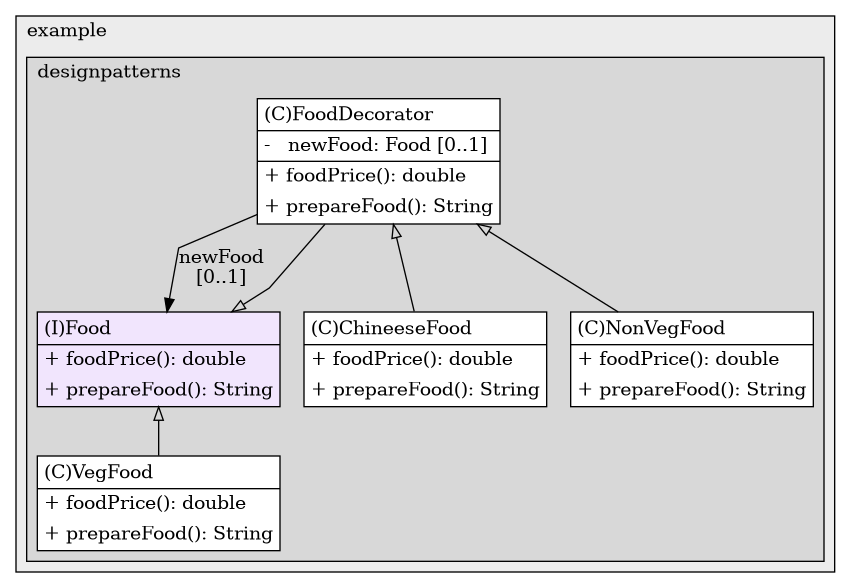 @startuml

/' diagram meta data start
config=StructureConfiguration;
{
  "projectClassification": {
    "searchMode": "OpenProject", // OpenProject, AllProjects
    "includedProjects": "",
    "pathEndKeywords": "*.impl",
    "isClientPath": "",
    "isClientName": "",
    "isTestPath": "",
    "isTestName": "",
    "isMappingPath": "",
    "isMappingName": "",
    "isDataAccessPath": "",
    "isDataAccessName": "",
    "isDataStructurePath": "",
    "isDataStructureName": "",
    "isInterfaceStructuresPath": "",
    "isInterfaceStructuresName": "",
    "isEntryPointPath": "",
    "isEntryPointName": "",
    "treatFinalFieldsAsMandatory": false
  },
  "graphRestriction": {
    "classPackageExcludeFilter": "",
    "classPackageIncludeFilter": "",
    "classNameExcludeFilter": "",
    "classNameIncludeFilter": "",
    "methodNameExcludeFilter": "",
    "methodNameIncludeFilter": "",
    "removeByInheritance": "", // inheritance/annotation based filtering is done in a second step
    "removeByAnnotation": "",
    "removeByClassPackage": "", // cleanup the graph after inheritance/annotation based filtering is done
    "removeByClassName": "",
    "cutMappings": false,
    "cutEnum": true,
    "cutTests": true,
    "cutClient": true,
    "cutDataAccess": false,
    "cutInterfaceStructures": false,
    "cutDataStructures": false,
    "cutGetterAndSetter": true,
    "cutConstructors": true
  },
  "graphTraversal": {
    "forwardDepth": 6,
    "backwardDepth": 6,
    "classPackageExcludeFilter": "",
    "classPackageIncludeFilter": "",
    "classNameExcludeFilter": "",
    "classNameIncludeFilter": "",
    "methodNameExcludeFilter": "",
    "methodNameIncludeFilter": "",
    "hideMappings": false,
    "hideDataStructures": false,
    "hidePrivateMethods": true,
    "hideInterfaceCalls": true, // indirection: implementation -> interface (is hidden) -> implementation
    "onlyShowApplicationEntryPoints": false, // root node is included
    "useMethodCallsForStructureDiagram": "ForwardOnly" // ForwardOnly, BothDirections, No
  },
  "details": {
    "aggregation": "GroupByClass", // ByClass, GroupByClass, None
    "showClassGenericTypes": true,
    "showMethods": true,
    "showMethodParameterNames": true,
    "showMethodParameterTypes": true,
    "showMethodReturnType": true,
    "showPackageLevels": 2,
    "showDetailedClassStructure": true
  },
  "rootClass": "org.example.designpatterns.structural.decorator.Food",
  "extensionCallbackMethod": "" // qualified.class.name#methodName - signature: public static String method(String)
}
diagram meta data end '/



digraph g {
    rankdir="TB"
    splines=polyline
    

'nodes 
subgraph cluster_1322970774 { 
   	label=example
	labeljust=l
	fillcolor="#ececec"
	style=filled
   
   subgraph cluster_1611567195 { 
   	label=designpatterns
	labeljust=l
	fillcolor="#d8d8d8"
	style=filled
   
   ChineeseFood249132279[
	label=<<TABLE BORDER="1" CELLBORDER="0" CELLPADDING="4" CELLSPACING="0">
<TR><TD ALIGN="LEFT" >(C)ChineeseFood</TD></TR>
<HR/>
<TR><TD ALIGN="LEFT" >+ foodPrice(): double</TD></TR>
<TR><TD ALIGN="LEFT" >+ prepareFood(): String</TD></TR>
</TABLE>>
	style=filled
	margin=0
	shape=plaintext
	fillcolor="#FFFFFF"
];

Food249132279[
	label=<<TABLE BORDER="1" CELLBORDER="0" CELLPADDING="4" CELLSPACING="0">
<TR><TD ALIGN="LEFT" >(I)Food</TD></TR>
<HR/>
<TR><TD ALIGN="LEFT" >+ foodPrice(): double</TD></TR>
<TR><TD ALIGN="LEFT" >+ prepareFood(): String</TD></TR>
</TABLE>>
	style=filled
	margin=0
	shape=plaintext
	fillcolor="#F1E5FD"
];

FoodDecorator249132279[
	label=<<TABLE BORDER="1" CELLBORDER="0" CELLPADDING="4" CELLSPACING="0">
<TR><TD ALIGN="LEFT" >(C)FoodDecorator</TD></TR>
<HR/>
<TR><TD ALIGN="LEFT" >-   newFood: Food [0..1]</TD></TR>
<HR/>
<TR><TD ALIGN="LEFT" >+ foodPrice(): double</TD></TR>
<TR><TD ALIGN="LEFT" >+ prepareFood(): String</TD></TR>
</TABLE>>
	style=filled
	margin=0
	shape=plaintext
	fillcolor="#FFFFFF"
];

NonVegFood249132279[
	label=<<TABLE BORDER="1" CELLBORDER="0" CELLPADDING="4" CELLSPACING="0">
<TR><TD ALIGN="LEFT" >(C)NonVegFood</TD></TR>
<HR/>
<TR><TD ALIGN="LEFT" >+ foodPrice(): double</TD></TR>
<TR><TD ALIGN="LEFT" >+ prepareFood(): String</TD></TR>
</TABLE>>
	style=filled
	margin=0
	shape=plaintext
	fillcolor="#FFFFFF"
];

VegFood249132279[
	label=<<TABLE BORDER="1" CELLBORDER="0" CELLPADDING="4" CELLSPACING="0">
<TR><TD ALIGN="LEFT" >(C)VegFood</TD></TR>
<HR/>
<TR><TD ALIGN="LEFT" >+ foodPrice(): double</TD></TR>
<TR><TD ALIGN="LEFT" >+ prepareFood(): String</TD></TR>
</TABLE>>
	style=filled
	margin=0
	shape=plaintext
	fillcolor="#FFFFFF"
];
} 
} 

'edges    
Food249132279 -> FoodDecorator249132279[arrowhead=none, arrowtail=empty, dir=both];
Food249132279 -> VegFood249132279[arrowhead=none, arrowtail=empty, dir=both];
FoodDecorator249132279 -> ChineeseFood249132279[arrowhead=none, arrowtail=empty, dir=both];
FoodDecorator249132279 -> Food249132279[label="newFood
[0..1]"];
FoodDecorator249132279 -> NonVegFood249132279[arrowhead=none, arrowtail=empty, dir=both];
    
}
@enduml